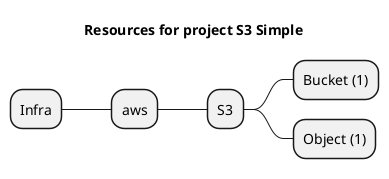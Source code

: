 @startmindmap
title Resources for project S3 Simple
skinparam monochrome true
+ Infra
++ aws
+++ S3
++++ Bucket (1)
++++ Object (1)
@endmindmap